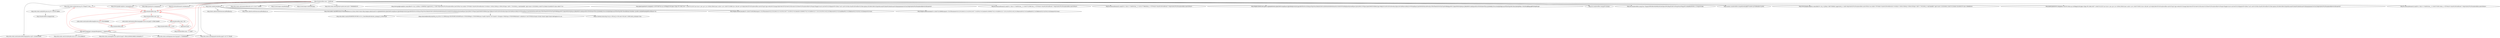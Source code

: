 strict digraph G {
ratio=compress;
"http://stackoverflow.com/---19488:end" -> "http://cdn.sstatic.net/Js/stub.en.js?v=f79ea677275d";
"http://stackoverflow.com/---19488:end" -> "http://cdn.sstatic.net/stackoverflow/all.css?v=21e2177a80d8";
"http://stackoverflow.com/---19488:end" -> "http://i.stack.imgur.com/xKsQb.png";
"http://stackoverflow.com/---19488:end" -> "http://i.stack.imgur.com/tKsDb.png";
"http://stackoverflow.com/---19488:end" -> "http://cdn.sstatic.net/img/share-sprite-new.svg?v=7966d6d82b78";
"http://stackoverflow.com/---19488:end" -> "http://cdn.sstatic.net/stackoverflow/img/sprites.svg?v=1bc6a0c03b68";
"http://stackoverflow.com/---19488:end" -> "http://cdn.sstatic.net/Img/mini-hero-bg.png?v=7f269bbbdb22";
"http://stackoverflow.com/---19488:end" -> "http://cdn.sstatic.net/Img/sprite-herobox.png?v=d173774f3a9f";
"http://stackoverflow.com/---19488:end" -> "http://static.adzerk.net/ados.js";
"http://stackoverflow.com/---19488:end" -> "http://www.google-analytics.com/analytics.js";
"http://stackoverflow.com/---19488:end" -> "http://edge.quantserve.com/quant.js";
"http://stackoverflow.com/---19488:end" -> "http://b.scorecardresearch.com/beacon.js";
"http://ajax.googleapis.com/ajax/libs/jquery/1.7.1/jquery.min.js" -> "http://cdn.sstatic.net/img/favicons-sprite16.png?v=fddce2e0664fc366fd231694e681377";
"http://cdn.sstatic.net/Js/stub.en.js?v=f79ea677275d" -> "http://cdn.sstatic.net/Js/full-anon.en.js?v=c5525e7a9906";
"http://stackoverflow.com/---19488:end" -> "http://www.google-analytics.com/collect?v=1&_v=j33&a=1165883&t=pageview&_s=1&dl=http%3A%2F%2Fstackoverflow.com%2F&ul=en-us&de=UTF-8&dt=Stack%20Overflow&sd=24-bit&sr=1920x1200&vp=1830x1055&je=1&fl=17.0%20r0&_u=AACAAAQBI~&jid=&cid=1232355954.1434373122&tid=UA-5620270-1&z=183277713";
"http://stackoverflow.com/---19488:end" -> "http://pixel.quantserve.com/pixel;r=1878758578;a=p-c1rF4kxgLUzNc;fpan=0;fpa=P0-1946119077-1434373122237;ns=0;ce=1;cm=;je=1;sr=1920x1200x24;enc=n;dst=1;et=1434373153862;tzo=240;ref=;url=http%3A%2F%2Fstackoverflow.com%2F;ogl=type.website%2Cimage.http%3A%2F%2Fcdn%252Esstatic%252Enet%2Fstackoverflow%2Fimg%2Fapple-touch-icon%402%252Epng%3Fv%3Dea71a5211a91%2Ctitle.Stack%20Overflow%2Cdescription.Q%26A%20for%20professional%20and%20enthusiast%20programmers%2Curl.http%3A%2F%2Fstackoverflow%252Ecom%2F";
"http://static.adzerk.net/ados.js" -> "http://engine.adzerk.net/ados?t=1434373153869&request={%22Placements%22:[{%22A%22:22,%22S%22:8277,%22D%22:%22adzerk1518586457%22,%22ATA%22:[17,2221],%22Z%22:45}],%22Keywords%22:%22undefined%22,%22Referrer%22:%22%22,%22IsAsync%22:true}";
"http://stackoverflow.com/---19488:end" -> "http://b.scorecardresearch.com/b?c1=2&c2=17440561&ns__t=1434373153861&ns_c=UTF-8&c8=Stack%20Overflow&c7=http%3A%2F%2Fstackoverflow.com%2F&c9=";
"http://stackoverflow.com/---19488:end" -> "http://b.scorecardresearch.com/b2?c1=2&c2=17440561&ns__t=1425137796640&ns_c=UTF-8&c8=Stack%20Overflow&c7=http%3A%2F%2Fstackoverflow.com%2F&c9=";
"http://static.adzerk.net/ados.js" -> "http://static.adzerk.net/Extensions/adFeedback.js";
"http://static.adzerk.net/ados.js" -> "http://static.adzerk.net/Extensions/adFeedback.css";
"http://cdn.sstatic.net/Js/full-anon.en.js?v=c5525e7a9906" -> "http://stackoverflow.com/gps/event";
"http://static.adzerk.net/ados.js" -> "http://view.atdmt.com/MRT/iview/478350399/direct;wi.220;hi.250/01?click=http://engine.adzerk.net/r?e=eyJhdiI6NDM3LCJhdCI6MTcsImJ0IjowLCJjbSI6MjEzNzQ3LCJjaCI6MTE3OCwiY3IiOjcyNTg2OSwiZGkiOiI2MGUxZDI3MzNiODI0MGQxOGI1OGM0YWVhODljNjQzMyIsImRtIjoxLCJmYyI6NzU2MTgxLCJmbCI6NDY5MDk4LCJpcCI6IjEyOC4zMC43OS45IiwibnciOjIyLCJwYyI6MywicHIiOjU3OTMsInJ0IjoyLCJzdCI6ODI3NywidWsiOiJ1ZTEtNTkxMGY0OTQ5ZTg3NGRkMjgzMWU2ZjkxMWE0OGJiMjciLCJ6biI6NDUsInRzIjoxNDI1MTM3NzkwNTEzLCJiZiI6dHJ1ZSwicG4iOiJhZHplcmsxNTE4NTg2NDU3IiwidXIiOm51bGx9&s=Jce3Ee-l-qvPpN6UAnYgMVd-nTE&url=%u";
"http://stackoverflow.com/---19488:end" -> "http://engine.adzerk.net/i.gif?e=eyJhdiI6NDM3LCJhdCI6MTcsImJ0IjowLCJjbSI6MjEzNzQ3LCJjaCI6MTE3OCwiY3IiOjcyNTg2OSwiZGkiOiI2MGUxZDI3MzNiODI0MGQxOGI1OGM0YWVhODljNjQzMyIsImRtIjoxLCJmYyI6NzU2MTgxLCJmbCI6NDY5MDk4LCJpcCI6IjEyOC4zMC43OS45IiwibnciOjIyLCJwYyI6MywicHIiOjU3OTMsInJ0IjoyLCJzdCI6ODI3NywidWsiOiJ1ZTEtNTkxMGY0OTQ5ZTg3NGRkMjgzMWU2ZjkxMWE0OGJiMjciLCJ6biI6NDUsInRzIjoxNDI1MTM3NzkwNTEzLCJiZiI6dHJ1ZSwicG4iOiJhZHplcmsxNTE4NTg2NDU3IiwiZnEiOjF9&s=Y-X32WvjBfDgicq6FPTyWq9TvgM";
"http://view.atdmt.com/MRT/iview/478350399/direct;wi.220;hi.250/01?click=http://engine.adzerk.net/r?e=eyJhdiI6NDM3LCJhdCI6MTcsImJ0IjowLCJjbSI6MjEzNzQ3LCJjaCI6MTE3OCwiY3IiOjcyNTg2OSwiZGkiOiI2MGUxZDI3MzNiODI0MGQxOGI1OGM0YWVhODljNjQzMyIsImRtIjoxLCJmYyI6NzU2MTgxLCJmbCI6NDY5MDk4LCJpcCI6IjEyOC4zMC43OS45IiwibnciOjIyLCJwYyI6MywicHIiOjU3OTMsInJ0IjoyLCJzdCI6ODI3NywidWsiOiJ1ZTEtNTkxMGY0OTQ5ZTg3NGRkMjgzMWU2ZjkxMWE0OGJiMjciLCJ6biI6NDUsInRzIjoxNDI1MTM3NzkwNTEzLCJiZiI6dHJ1ZSwicG4iOiJhZHplcmsxNTE4NTg2NDU3IiwidXIiOm51bGx9&s=Jce3Ee-l-qvPpN6UAnYgMVd-nTE&url=%u" -> "http://cdn.atdmt.com/ds/NMMRTRUMTCRF/141212_StaticRebuild/websites_manage_ft_220x250.gif";
"http://view.atdmt.com/MRT/iview/478350399/direct;wi.220;hi.250/01?click=http://engine.adzerk.net/r?e=eyJhdiI6NDM3LCJhdCI6MTcsImJ0IjowLCJjbSI6MjEzNzQ3LCJjaCI6MTE3OCwiY3IiOjcyNTg2OSwiZGkiOiI2MGUxZDI3MzNiODI0MGQxOGI1OGM0YWVhODljNjQzMyIsImRtIjoxLCJmYyI6NzU2MTgxLCJmbCI6NDY5MDk4LCJpcCI6IjEyOC4zMC43OS45IiwibnciOjIyLCJwYyI6MywicHIiOjU3OTMsInJ0IjoyLCJzdCI6ODI3NywidWsiOiJ1ZTEtNTkxMGY0OTQ5ZTg3NGRkMjgzMWU2ZjkxMWE0OGJiMjciLCJ6biI6NDUsInRzIjoxNDI1MTM3NzkwNTEzLCJiZiI6dHJ1ZSwicG4iOiJhZHplcmsxNTE4NTg2NDU3IiwidXIiOm51bGx9&s=Jce3Ee-l-qvPpN6UAnYgMVd-nTE&url=%u" -> "https://cdn.doubleverify.com/dvtp_src.js?ctx=2111880&cmp=RUMTCRF01833MRT&sid=478350399&plc=478350399&num=&adid=&advid=1611&adsrv=2&region=30&btreg=478350399&btadsrv=atdmt&crt=344797862&crtname=&chnl=&unit=&pid=&uid=&dvtagver=6.1.src";
"http://view.atdmt.com/MRT/iview/478350399/direct;wi.220;hi.250/01?click=http://engine.adzerk.net/r?e=eyJhdiI6NDM3LCJhdCI6MTcsImJ0IjowLCJjbSI6MjEzNzQ3LCJjaCI6MTE3OCwiY3IiOjcyNTg2OSwiZGkiOiI2MGUxZDI3MzNiODI0MGQxOGI1OGM0YWVhODljNjQzMyIsImRtIjoxLCJmYyI6NzU2MTgxLCJmbCI6NDY5MDk4LCJpcCI6IjEyOC4zMC43OS45IiwibnciOjIyLCJwYyI6MywicHIiOjU3OTMsInJ0IjoyLCJzdCI6ODI3NywidWsiOiJ1ZTEtNTkxMGY0OTQ5ZTg3NGRkMjgzMWU2ZjkxMWE0OGJiMjciLCJ6biI6NDUsInRzIjoxNDI1MTM3NzkwNTEzLCJiZiI6dHJ1ZSwicG4iOiJhZHplcmsxNTE4NTg2NDU3IiwidXIiOm51bGx9&s=Jce3Ee-l-qvPpN6UAnYgMVd-nTE&url=%u" -> "https://c.betrad.com/surly.js?;ad_w=300;ad_h=250;coid=343;nid=11908;check_container=true";
"http://stackoverflow.com/---19488:end" -> "http://clc.stackoverflow.com/j/p?d=hireme";
"http://ajax.googleapis.com/ajax/libs/jquery/1.7.1/jquery.min.js" -> "http://cdn.sstatic.net/clc/styles/jobs.min.css?v=202e16fd8420";
"http://stackoverflow.com/---19488:end" -> "http://clc.stackoverflow.com/j/i?an=Y5pzpLi0WfGSBwMQMDEyMLMyMjAxsDMCeRxgIYYjHUwM3nqSNxL0F9gzgWUZuRiA8h0NWMVz--Z7cNq1tFr-BAA";
"http://stackoverflow.com/---19488:end" -> "http://careers.stackoverflow.com/gethired/i/qKJITU4y8AV-q2Ub3BmKkcW-2yFdC";
"http://stackoverflow.com/---19488:end" -> "http://cdn.sstatic.net/Js/stub.en.js?v=f79ea677275d";
"http://stackoverflow.com/---19488:end" -> "http://cdn.sstatic.net/stackoverflow/all.css?v=21e2177a80d8";
"http://stackoverflow.com/---19488:end" -> "http://i.stack.imgur.com/xKsQb.png";
"http://stackoverflow.com/---19488:end" -> "http://i.stack.imgur.com/tKsDb.png";
"http://stackoverflow.com/---19488:end" -> "http://cdn.sstatic.net/img/share-sprite-new.svg?v=7966d6d82b78";
"http://stackoverflow.com/---19488:end" -> "http://static.adzerk.net/ados.js";
"http://stackoverflow.com/---19488:end" -> "http://www.google-analytics.com/analytics.js";
"http://stackoverflow.com/---19488:end" -> "http://edge.quantserve.com/quant.js";
"http://stackoverflow.com/---19488:end" -> "http://b.scorecardresearch.com/beacon.js";
"http://ajax.googleapis.com/ajax/libs/jquery/1.7.1/jquery.min.js" -> "http://cdn.sstatic.net/stackoverflow/img/sprites.svg?v=1bc6a0c03b68";
"http://ajax.googleapis.com/ajax/libs/jquery/1.7.1/jquery.min.js" -> "http://cdn.sstatic.net/Img/mini-hero-bg.png?v=7f269bbbdb22";
"http://ajax.googleapis.com/ajax/libs/jquery/1.7.1/jquery.min.js" -> "http://cdn.sstatic.net/Img/sprite-herobox.png?v=d173774f3a9f";
"http://ajax.googleapis.com/ajax/libs/jquery/1.7.1/jquery.min.js" -> "http://cdn.sstatic.net/img/favicons-sprite16.png?v=fddce2e0664fc366fd231694e681377";
"http://cdn.sstatic.net/Js/stub.en.js?v=f79ea677275d" -> "http://cdn.sstatic.net/Js/full-anon.en.js?v=c5525e7a9906";
"http://static.adzerk.net/ados.js" -> "http://engine.adzerk.net/ados?t=1434373180206&request={%22Placements%22:[{%22A%22:22,%22S%22:8277,%22D%22:%22adzerk1518586457%22,%22ATA%22:[17,2221],%22Z%22:45}],%22Keywords%22:%22undefined%22,%22Referrer%22:%22%22,%22IsAsync%22:true}";
"http://stackoverflow.com/---19488:end" -> "http://www.google-analytics.com/collect?v=1&_v=j33&a=106373636&t=pageview&_s=1&dl=http%3A%2F%2Fstackoverflow.com%2F&ul=en-us&de=UTF-8&dt=Stack%20Overflow&sd=24-bit&sr=1920x1200&vp=1830x1055&je=1&fl=17.0%20r0&_u=AACAAAQBI~&jid=&cid=1232355954.1434373122&tid=UA-5620270-1&z=1084858161";
"http://stackoverflow.com/---19488:end" -> "http://pixel.quantserve.com/pixel;r=182767106;a=p-c1rF4kxgLUzNc;fpan=0;fpa=P0-1946119077-1434373122237;ns=0;ce=1;cm=;je=1;sr=1920x1200x24;enc=n;dst=1;et=1434373180215;tzo=240;ref=;url=http%3A%2F%2Fstackoverflow.com%2F;ogl=type.website%2Cimage.http%3A%2F%2Fcdn%252Esstatic%252Enet%2Fstackoverflow%2Fimg%2Fapple-touch-icon%402%252Epng%3Fv%3Dea71a5211a91%2Ctitle.Stack%20Overflow%2Cdescription.Q%26A%20for%20professional%20and%20enthusiast%20programmers%2Curl.http%3A%2F%2Fstackoverflow%252Ecom%2F";
"http://static.adzerk.net/ados.js" -> "http://static.adzerk.net/Extensions/adFeedback.js";
"http://static.adzerk.net/ados.js" -> "http://static.adzerk.net/Extensions/adFeedback.css";
"http://stackoverflow.com/---19488:end" -> "http://b.scorecardresearch.com/b?c1=2&c2=17440561&ns__t=1434373180214&ns_c=UTF-8&c8=Stack%20Overflow&c7=http%3A%2F%2Fstackoverflow.com%2F&c9=";
"http://stackoverflow.com/---19488:end" -> "http://b.scorecardresearch.com/b2?c1=2&c2=17440561&ns__t=1425137796640&ns_c=UTF-8&c8=Stack%20Overflow&c7=http%3A%2F%2Fstackoverflow.com%2F&c9=";
"http://cdn.sstatic.net/Js/full-anon.en.js?v=c5525e7a9906" -> "http://stackoverflow.com/gps/event";
"http://static.adzerk.net/ados.js" -> "http://view.atdmt.com/MRT/iview/478350399/direct;wi.220;hi.250/01?click=http://engine.adzerk.net/r?e=eyJhdiI6NDM3LCJhdCI6MTcsImJ0IjowLCJjbSI6MjEzNzQ3LCJjaCI6MTE3OCwiY3IiOjcyNTg2OSwiZGkiOiI2MGUxZDI3MzNiODI0MGQxOGI1OGM0YWVhODljNjQzMyIsImRtIjoxLCJmYyI6NzU2MTgxLCJmbCI6NDY5MDk4LCJpcCI6IjEyOC4zMC43OS45IiwibnciOjIyLCJwYyI6MywicHIiOjU3OTMsInJ0IjoyLCJzdCI6ODI3NywidWsiOiJ1ZTEtNTkxMGY0OTQ5ZTg3NGRkMjgzMWU2ZjkxMWE0OGJiMjciLCJ6biI6NDUsInRzIjoxNDI1MTM3NzkwNTEzLCJiZiI6dHJ1ZSwicG4iOiJhZHplcmsxNTE4NTg2NDU3IiwidXIiOm51bGx9&s=Jce3Ee-l-qvPpN6UAnYgMVd-nTE&url=%u";
"http://stackoverflow.com/---19488:end" -> "http://engine.adzerk.net/i.gif?e=eyJhdiI6NDM3LCJhdCI6MTcsImJ0IjowLCJjbSI6MjEzNzQ3LCJjaCI6MTE3OCwiY3IiOjcyNTg2OSwiZGkiOiI2MGUxZDI3MzNiODI0MGQxOGI1OGM0YWVhODljNjQzMyIsImRtIjoxLCJmYyI6NzU2MTgxLCJmbCI6NDY5MDk4LCJpcCI6IjEyOC4zMC43OS45IiwibnciOjIyLCJwYyI6MywicHIiOjU3OTMsInJ0IjoyLCJzdCI6ODI3NywidWsiOiJ1ZTEtNTkxMGY0OTQ5ZTg3NGRkMjgzMWU2ZjkxMWE0OGJiMjciLCJ6biI6NDUsInRzIjoxNDI1MTM3NzkwNTEzLCJiZiI6dHJ1ZSwicG4iOiJhZHplcmsxNTE4NTg2NDU3IiwiZnEiOjF9&s=Y-X32WvjBfDgicq6FPTyWq9TvgM";
"http://view.atdmt.com/MRT/iview/478350399/direct;wi.220;hi.250/01?click=http://engine.adzerk.net/r?e=eyJhdiI6NDM3LCJhdCI6MTcsImJ0IjowLCJjbSI6MjEzNzQ3LCJjaCI6MTE3OCwiY3IiOjcyNTg2OSwiZGkiOiI2MGUxZDI3MzNiODI0MGQxOGI1OGM0YWVhODljNjQzMyIsImRtIjoxLCJmYyI6NzU2MTgxLCJmbCI6NDY5MDk4LCJpcCI6IjEyOC4zMC43OS45IiwibnciOjIyLCJwYyI6MywicHIiOjU3OTMsInJ0IjoyLCJzdCI6ODI3NywidWsiOiJ1ZTEtNTkxMGY0OTQ5ZTg3NGRkMjgzMWU2ZjkxMWE0OGJiMjciLCJ6biI6NDUsInRzIjoxNDI1MTM3NzkwNTEzLCJiZiI6dHJ1ZSwicG4iOiJhZHplcmsxNTE4NTg2NDU3IiwidXIiOm51bGx9&s=Jce3Ee-l-qvPpN6UAnYgMVd-nTE&url=%u" -> "http://cdn.atdmt.com/ds/NMMRTRUMTCRF/141212_StaticRebuild/websites_manage_ft_220x250.gif";
"http://view.atdmt.com/MRT/iview/478350399/direct;wi.220;hi.250/01?click=http://engine.adzerk.net/r?e=eyJhdiI6NDM3LCJhdCI6MTcsImJ0IjowLCJjbSI6MjEzNzQ3LCJjaCI6MTE3OCwiY3IiOjcyNTg2OSwiZGkiOiI2MGUxZDI3MzNiODI0MGQxOGI1OGM0YWVhODljNjQzMyIsImRtIjoxLCJmYyI6NzU2MTgxLCJmbCI6NDY5MDk4LCJpcCI6IjEyOC4zMC43OS45IiwibnciOjIyLCJwYyI6MywicHIiOjU3OTMsInJ0IjoyLCJzdCI6ODI3NywidWsiOiJ1ZTEtNTkxMGY0OTQ5ZTg3NGRkMjgzMWU2ZjkxMWE0OGJiMjciLCJ6biI6NDUsInRzIjoxNDI1MTM3NzkwNTEzLCJiZiI6dHJ1ZSwicG4iOiJhZHplcmsxNTE4NTg2NDU3IiwidXIiOm51bGx9&s=Jce3Ee-l-qvPpN6UAnYgMVd-nTE&url=%u" -> "https://cdn.doubleverify.com/dvtp_src.js?ctx=2111880&cmp=RUMTCRF01833MRT&sid=478350399&plc=478350399&num=&adid=&advid=1611&adsrv=2&region=30&btreg=478350399&btadsrv=atdmt&crt=344797862&crtname=&chnl=&unit=&pid=&uid=&dvtagver=6.1.src";
"http://view.atdmt.com/MRT/iview/478350399/direct;wi.220;hi.250/01?click=http://engine.adzerk.net/r?e=eyJhdiI6NDM3LCJhdCI6MTcsImJ0IjowLCJjbSI6MjEzNzQ3LCJjaCI6MTE3OCwiY3IiOjcyNTg2OSwiZGkiOiI2MGUxZDI3MzNiODI0MGQxOGI1OGM0YWVhODljNjQzMyIsImRtIjoxLCJmYyI6NzU2MTgxLCJmbCI6NDY5MDk4LCJpcCI6IjEyOC4zMC43OS45IiwibnciOjIyLCJwYyI6MywicHIiOjU3OTMsInJ0IjoyLCJzdCI6ODI3NywidWsiOiJ1ZTEtNTkxMGY0OTQ5ZTg3NGRkMjgzMWU2ZjkxMWE0OGJiMjciLCJ6biI6NDUsInRzIjoxNDI1MTM3NzkwNTEzLCJiZiI6dHJ1ZSwicG4iOiJhZHplcmsxNTE4NTg2NDU3IiwidXIiOm51bGx9&s=Jce3Ee-l-qvPpN6UAnYgMVd-nTE&url=%u" -> "https://c.betrad.com/surly.js?;ad_w=300;ad_h=250;coid=343;nid=11908;check_container=true";
"http://stackoverflow.com/---19488:end" -> "http://clc.stackoverflow.com/j/p?d=hireme";
"http://ajax.googleapis.com/ajax/libs/jquery/1.7.1/jquery.min.js" -> "http://cdn.sstatic.net/clc/styles/jobs.min.css?v=202e16fd8420";
"http://stackoverflow.com/---19488:end" -> "http://clc.stackoverflow.com/j/i?an=Y5pzpLi0WfGSBwMQMDEyMLMyMjAxsDMCeRxgIYYjHUwM3nqSNxL0F9gzgWUZuRiA8h0NWMVz--Z7cNq1tFr-BAA";
"http://stackoverflow.com/---19488:end" -> "http://careers.stackoverflow.com/gethired/i/qKJITU4y8AV-q2Ub3BmKkcW-2yFdC";
"http://stackoverflow.com/---0:7" -> "http://stackoverflow.com/---8:8"[color=red];
"http://stackoverflow.com/---8:8" -> "http://stackoverflow.com/---9:9"[color=red];
"http://stackoverflow.com/---9:9" -> "http://stackoverflow.com/---10:16"[color=red];
"http://stackoverflow.com/---10:16" -> "http://stackoverflow.com/---17:19487"[color=red];
"http://stackoverflow.com/---17:19487" -> "http://stackoverflow.com/---19488:end"[color=red];
"http://stackoverflow.com/---0:7" -> "//cdn.sstatic.net/stackoverflow/img/favicon.ico?v=00a326f96f68"[color=red];
"//cdn.sstatic.net/stackoverflow/img/favicon.ico?v=00a326f96f68" -> "http://stackoverflow.com/"[color=red];
"http://stackoverflow.com/---8:8" -> "//cdn.sstatic.net/stackoverflow/img/apple-touch-icon.png?v=41f6e13ade69"[color=red];
"//cdn.sstatic.net/stackoverflow/img/apple-touch-icon.png?v=41f6e13ade69" -> "http://stackoverflow.com/"[color=red];
"http://stackoverflow.com/---9:9" -> "/opensearch.xml"[color=red];
"/opensearch.xml" -> "http://stackoverflow.com/---0:7"[color=red];
"http://stackoverflow.com/---10:16" -> "http://ajax.googleapis.com/ajax/libs/jquery/1.7.1/jquery.min.js"[color=red];
"http://ajax.googleapis.com/ajax/libs/jquery/1.7.1/jquery.min.js" -> "http://stackoverflow.com/---0:7"[color=red];
"http://stackoverflow.com/---17:19487" -> "http://stackoverflow.com/---0:7"[color=red];
"http://ajax.googleapis.com/ajax/libs/jquery/1.7.1/jquery.min.js" -> "http://cdn.sstatic.net/Js/stub.en.js?v=f79ea677275d"[color=red];
"http://cdn.sstatic.net/Js/stub.en.js?v=f79ea677275d" -> "http://stackoverflow.com/---0:7"[color=red];
"http://ajax.googleapis.com/ajax/libs/jquery/1.7.1/jquery.min.js" -> "http://stackoverflow.com/---0:7"[color=red];
"http://b.scorecardresearch.com/beacon.js" -> "http://stackoverflow.com/---0:7"[color=red];
"http://www.google-analytics.com/analytics.js" -> "http://stackoverflow.com/---0:7"[color=red];
"http://edge.quantserve.com/quant.js" -> "http://stackoverflow.com/---0:7"[color=red];
"http://static.adzerk.net/ados.js" -> "http://stackoverflow.com/---0:7"[color=red];
}
